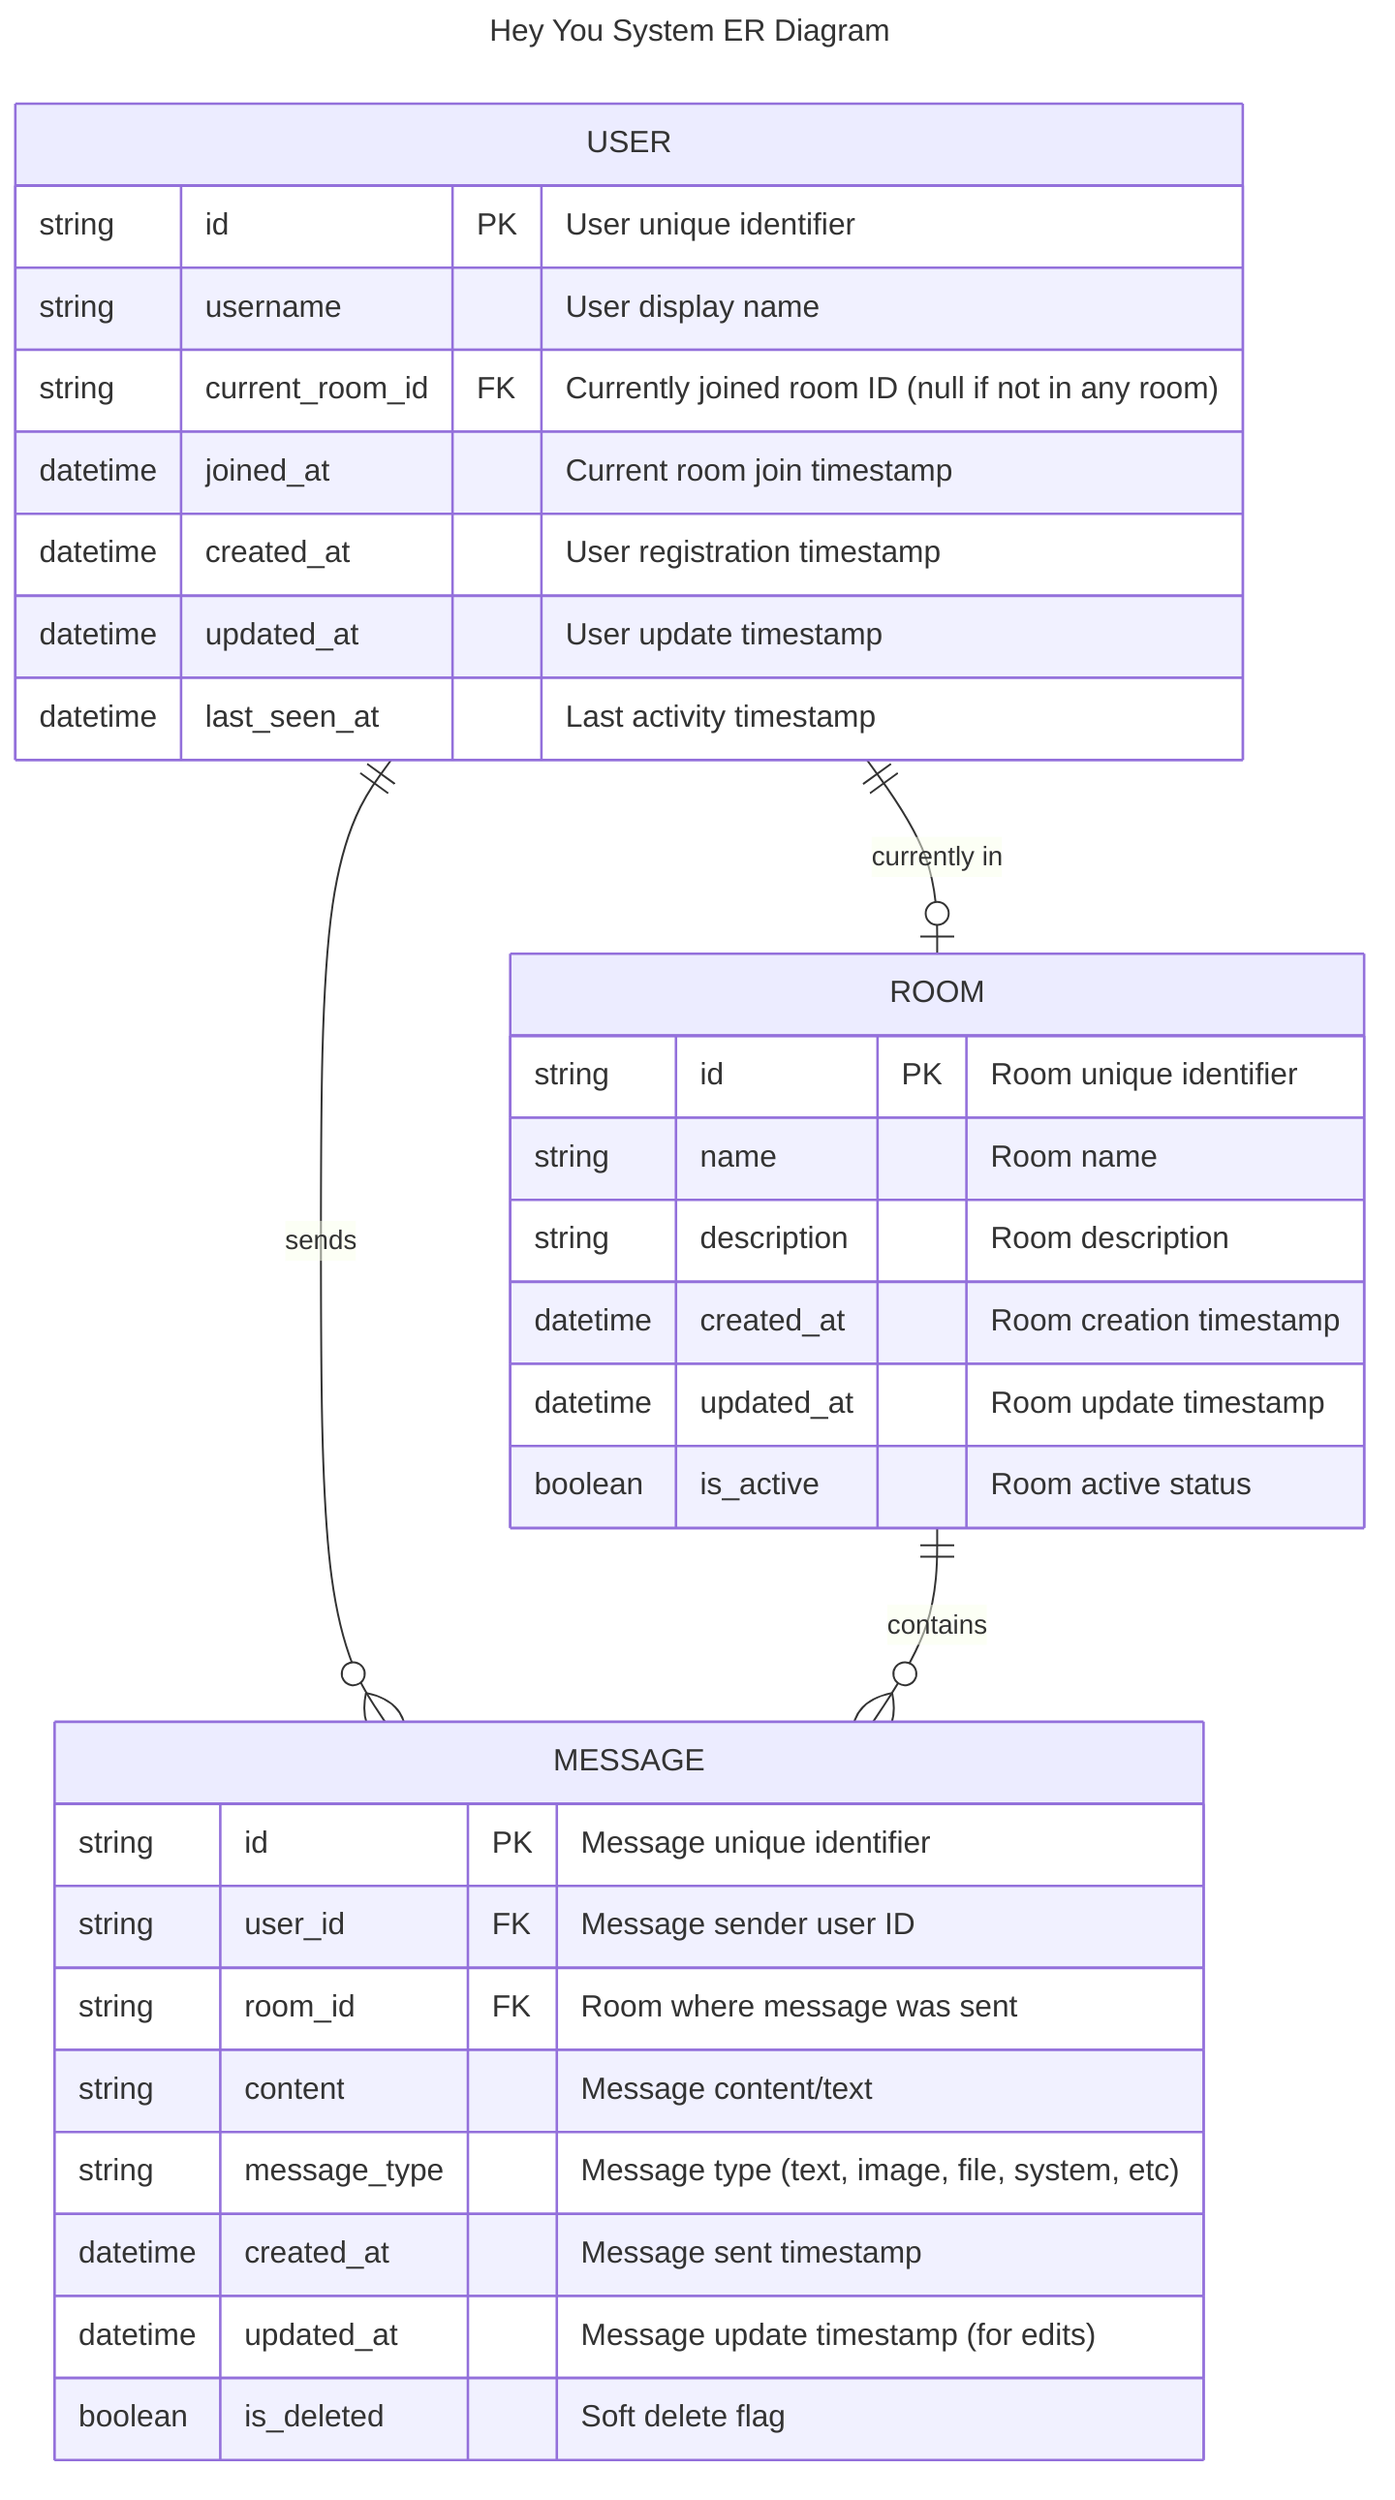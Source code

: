 ---
title: Hey You System ER Diagram
---
erDiagram
    USER ||--o| ROOM : "currently in"
    USER ||--o{ MESSAGE : sends
    ROOM ||--o{ MESSAGE : contains
    
    ROOM {
        string id PK "Room unique identifier"
        string name "Room name"
        string description "Room description"
        datetime created_at "Room creation timestamp"
        datetime updated_at "Room update timestamp"
        boolean is_active "Room active status"
    }
    
    USER {
        string id PK "User unique identifier"
        string username "User display name"
        string current_room_id FK "Currently joined room ID (null if not in any room)"
        datetime joined_at "Current room join timestamp"
        datetime created_at "User registration timestamp"
        datetime updated_at "User update timestamp"
        datetime last_seen_at "Last activity timestamp"
    }
    
    MESSAGE {
        string id PK "Message unique identifier"
        string user_id FK "Message sender user ID"
        string room_id FK "Room where message was sent"
        string content "Message content/text"
        string message_type "Message type (text, image, file, system, etc)"
        datetime created_at "Message sent timestamp"
        datetime updated_at "Message update timestamp (for edits)"
        boolean is_deleted "Soft delete flag"
    }